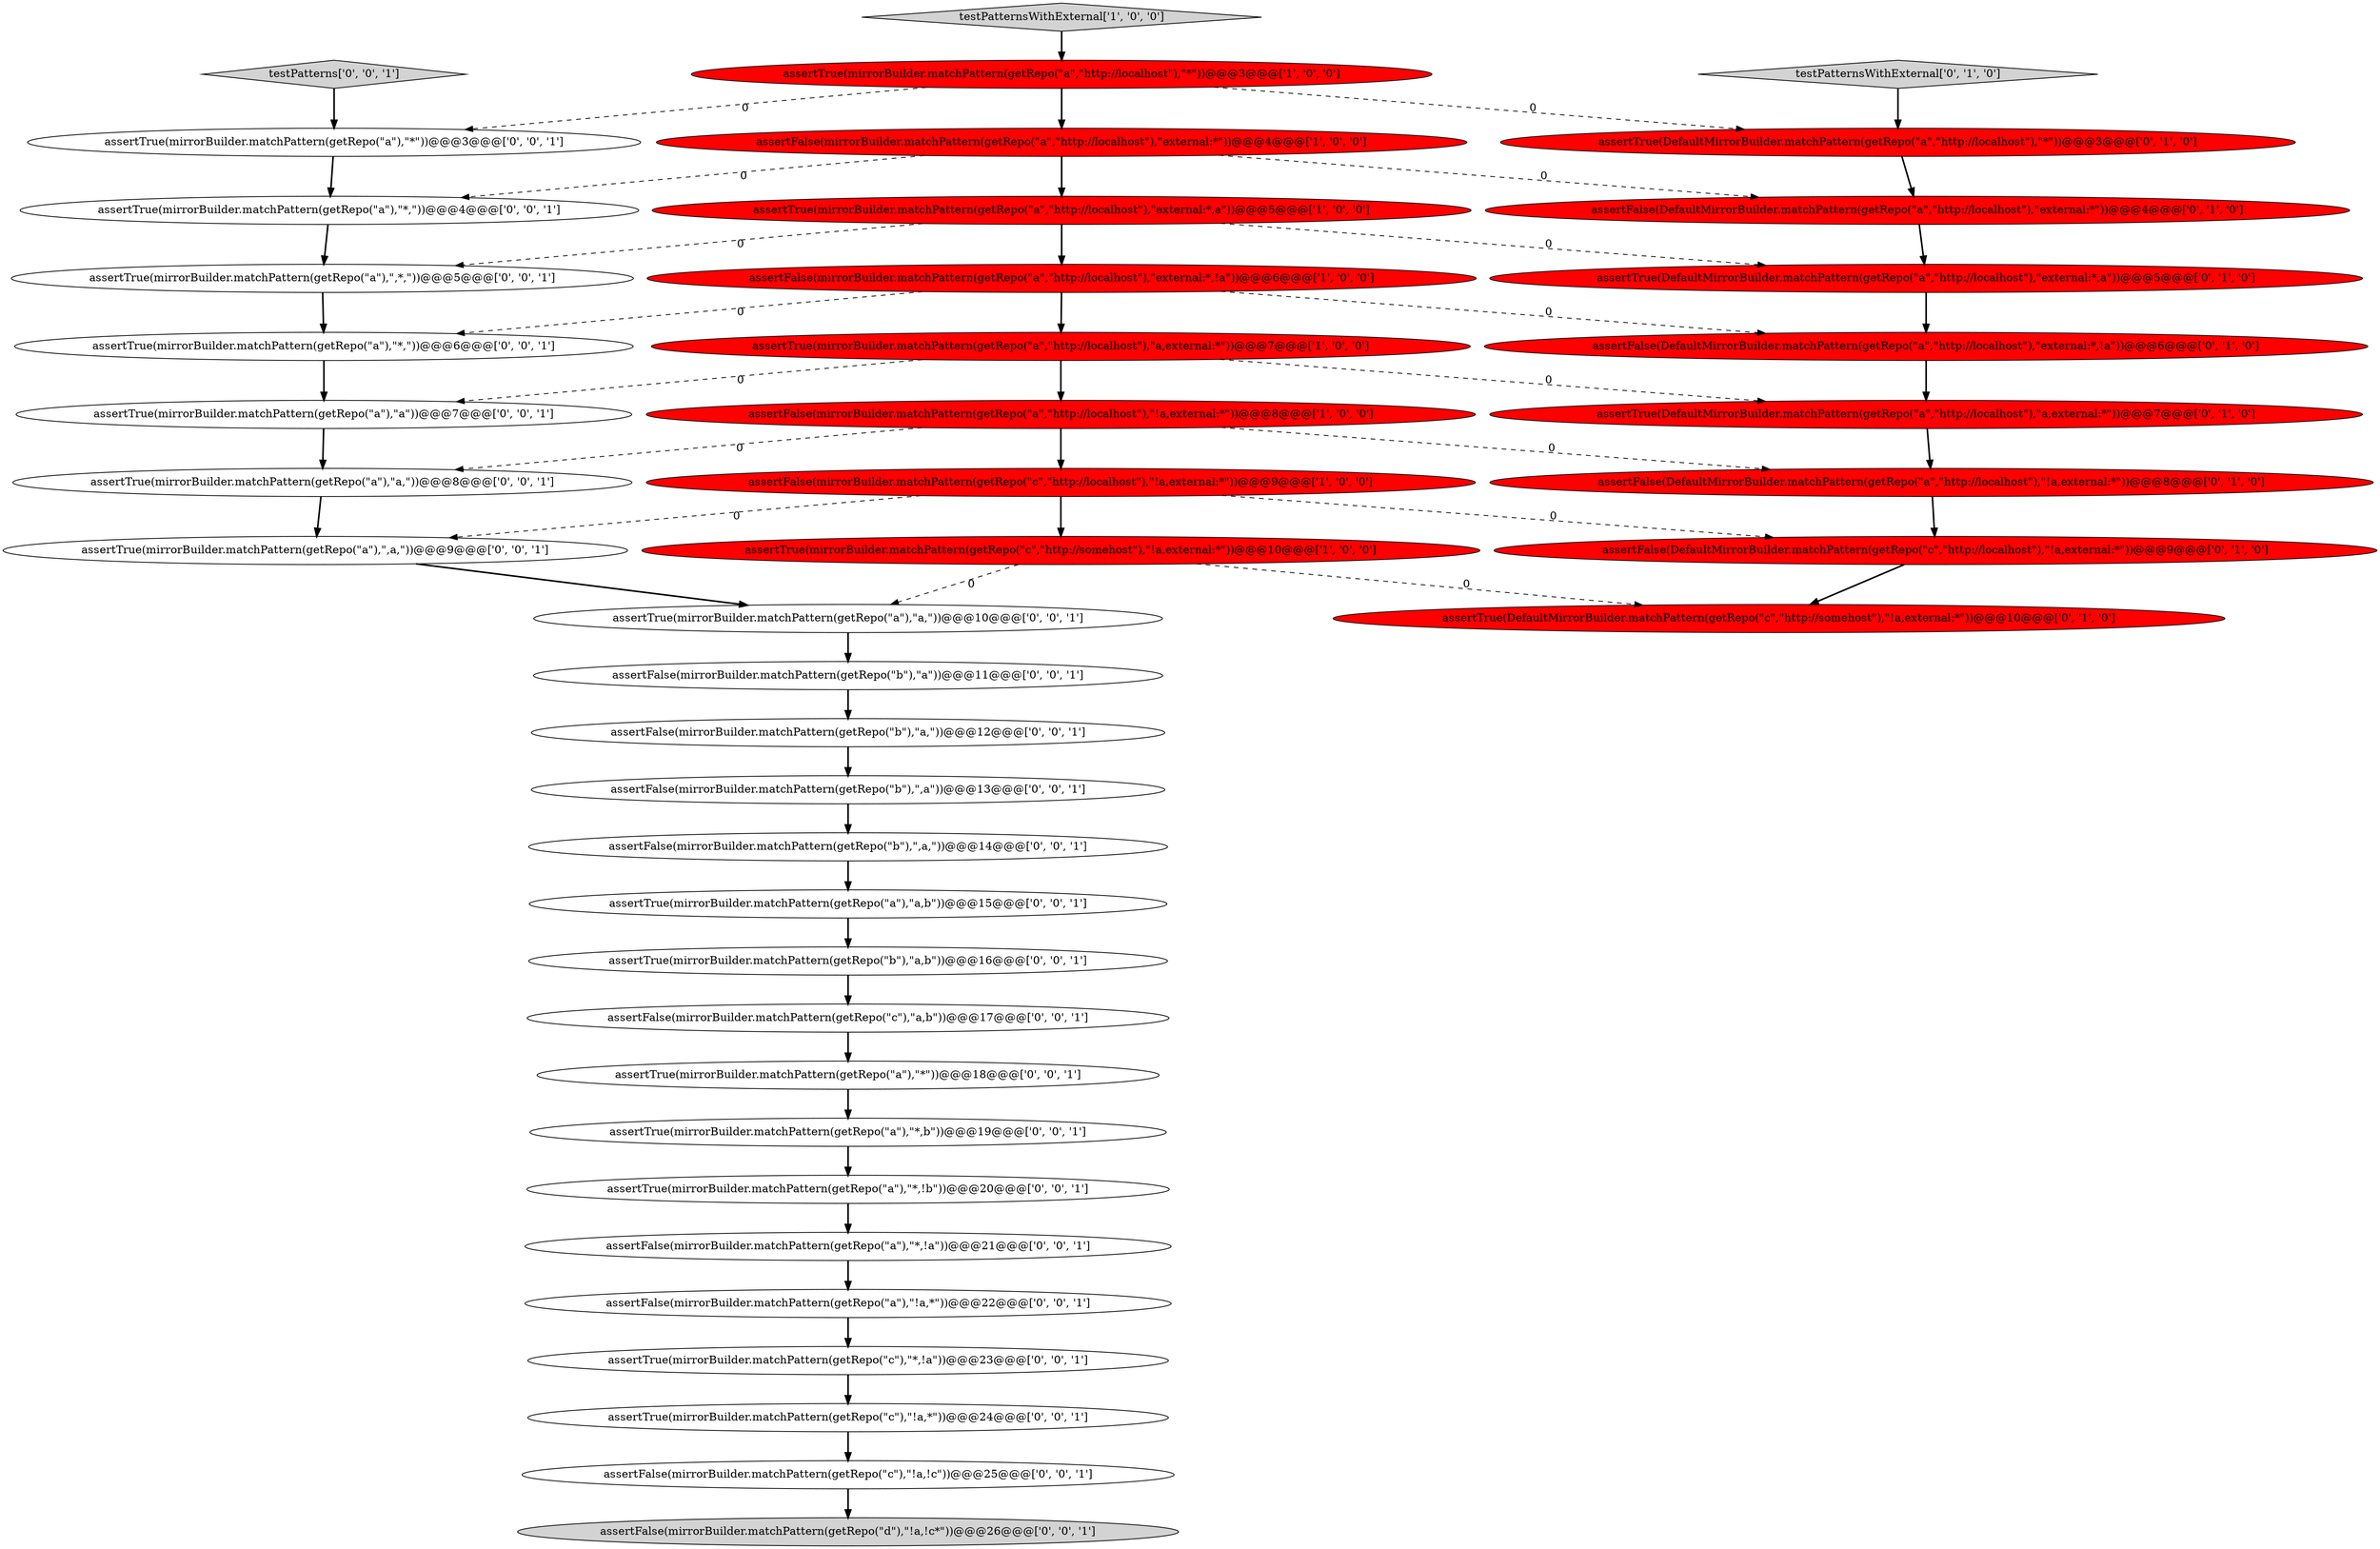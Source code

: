 digraph {
37 [style = filled, label = "assertFalse(mirrorBuilder.matchPattern(getRepo(\"a\"),\"*,!a\"))@@@21@@@['0', '0', '1']", fillcolor = white, shape = ellipse image = "AAA0AAABBB3BBB"];
22 [style = filled, label = "assertTrue(mirrorBuilder.matchPattern(getRepo(\"c\"),\"!a,*\"))@@@24@@@['0', '0', '1']", fillcolor = white, shape = ellipse image = "AAA0AAABBB3BBB"];
12 [style = filled, label = "assertFalse(DefaultMirrorBuilder.matchPattern(getRepo(\"c\",\"http://localhost\"),\"!a,external:*\"))@@@9@@@['0', '1', '0']", fillcolor = red, shape = ellipse image = "AAA1AAABBB2BBB"];
35 [style = filled, label = "assertTrue(mirrorBuilder.matchPattern(getRepo(\"a\"),\"*,\"))@@@4@@@['0', '0', '1']", fillcolor = white, shape = ellipse image = "AAA0AAABBB3BBB"];
5 [style = filled, label = "assertTrue(mirrorBuilder.matchPattern(getRepo(\"a\",\"http://localhost\"),\"external:*,a\"))@@@5@@@['1', '0', '0']", fillcolor = red, shape = ellipse image = "AAA1AAABBB1BBB"];
13 [style = filled, label = "assertFalse(DefaultMirrorBuilder.matchPattern(getRepo(\"a\",\"http://localhost\"),\"external:*,!a\"))@@@6@@@['0', '1', '0']", fillcolor = red, shape = ellipse image = "AAA1AAABBB2BBB"];
15 [style = filled, label = "assertTrue(DefaultMirrorBuilder.matchPattern(getRepo(\"a\",\"http://localhost\"),\"external:*,a\"))@@@5@@@['0', '1', '0']", fillcolor = red, shape = ellipse image = "AAA1AAABBB2BBB"];
0 [style = filled, label = "assertTrue(mirrorBuilder.matchPattern(getRepo(\"a\",\"http://localhost\"),\"a,external:*\"))@@@7@@@['1', '0', '0']", fillcolor = red, shape = ellipse image = "AAA1AAABBB1BBB"];
41 [style = filled, label = "assertTrue(mirrorBuilder.matchPattern(getRepo(\"a\"),\"a,\"))@@@8@@@['0', '0', '1']", fillcolor = white, shape = ellipse image = "AAA0AAABBB3BBB"];
40 [style = filled, label = "assertTrue(mirrorBuilder.matchPattern(getRepo(\"a\"),\",*,\"))@@@5@@@['0', '0', '1']", fillcolor = white, shape = ellipse image = "AAA0AAABBB3BBB"];
23 [style = filled, label = "assertTrue(mirrorBuilder.matchPattern(getRepo(\"a\"),\"a,\"))@@@10@@@['0', '0', '1']", fillcolor = white, shape = ellipse image = "AAA0AAABBB3BBB"];
25 [style = filled, label = "assertFalse(mirrorBuilder.matchPattern(getRepo(\"c\"),\"!a,!c\"))@@@25@@@['0', '0', '1']", fillcolor = white, shape = ellipse image = "AAA0AAABBB3BBB"];
30 [style = filled, label = "assertFalse(mirrorBuilder.matchPattern(getRepo(\"b\"),\",a,\"))@@@14@@@['0', '0', '1']", fillcolor = white, shape = ellipse image = "AAA0AAABBB3BBB"];
4 [style = filled, label = "assertFalse(mirrorBuilder.matchPattern(getRepo(\"c\",\"http://localhost\"),\"!a,external:*\"))@@@9@@@['1', '0', '0']", fillcolor = red, shape = ellipse image = "AAA1AAABBB1BBB"];
7 [style = filled, label = "assertTrue(mirrorBuilder.matchPattern(getRepo(\"a\",\"http://localhost\"),\"*\"))@@@3@@@['1', '0', '0']", fillcolor = red, shape = ellipse image = "AAA1AAABBB1BBB"];
2 [style = filled, label = "assertTrue(mirrorBuilder.matchPattern(getRepo(\"c\",\"http://somehost\"),\"!a,external:*\"))@@@10@@@['1', '0', '0']", fillcolor = red, shape = ellipse image = "AAA1AAABBB1BBB"];
14 [style = filled, label = "assertFalse(DefaultMirrorBuilder.matchPattern(getRepo(\"a\",\"http://localhost\"),\"!a,external:*\"))@@@8@@@['0', '1', '0']", fillcolor = red, shape = ellipse image = "AAA1AAABBB2BBB"];
21 [style = filled, label = "assertFalse(mirrorBuilder.matchPattern(getRepo(\"b\"),\"a,\"))@@@12@@@['0', '0', '1']", fillcolor = white, shape = ellipse image = "AAA0AAABBB3BBB"];
19 [style = filled, label = "assertTrue(mirrorBuilder.matchPattern(getRepo(\"a\"),\"a\"))@@@7@@@['0', '0', '1']", fillcolor = white, shape = ellipse image = "AAA0AAABBB3BBB"];
10 [style = filled, label = "assertTrue(DefaultMirrorBuilder.matchPattern(getRepo(\"a\",\"http://localhost\"),\"*\"))@@@3@@@['0', '1', '0']", fillcolor = red, shape = ellipse image = "AAA1AAABBB2BBB"];
39 [style = filled, label = "assertFalse(mirrorBuilder.matchPattern(getRepo(\"b\"),\"a\"))@@@11@@@['0', '0', '1']", fillcolor = white, shape = ellipse image = "AAA0AAABBB3BBB"];
1 [style = filled, label = "assertFalse(mirrorBuilder.matchPattern(getRepo(\"a\",\"http://localhost\"),\"!a,external:*\"))@@@8@@@['1', '0', '0']", fillcolor = red, shape = ellipse image = "AAA1AAABBB1BBB"];
11 [style = filled, label = "assertFalse(DefaultMirrorBuilder.matchPattern(getRepo(\"a\",\"http://localhost\"),\"external:*\"))@@@4@@@['0', '1', '0']", fillcolor = red, shape = ellipse image = "AAA1AAABBB2BBB"];
17 [style = filled, label = "testPatternsWithExternal['0', '1', '0']", fillcolor = lightgray, shape = diamond image = "AAA0AAABBB2BBB"];
28 [style = filled, label = "assertFalse(mirrorBuilder.matchPattern(getRepo(\"a\"),\"!a,*\"))@@@22@@@['0', '0', '1']", fillcolor = white, shape = ellipse image = "AAA0AAABBB3BBB"];
18 [style = filled, label = "testPatterns['0', '0', '1']", fillcolor = lightgray, shape = diamond image = "AAA0AAABBB3BBB"];
16 [style = filled, label = "assertTrue(DefaultMirrorBuilder.matchPattern(getRepo(\"a\",\"http://localhost\"),\"a,external:*\"))@@@7@@@['0', '1', '0']", fillcolor = red, shape = ellipse image = "AAA1AAABBB2BBB"];
6 [style = filled, label = "assertFalse(mirrorBuilder.matchPattern(getRepo(\"a\",\"http://localhost\"),\"external:*,!a\"))@@@6@@@['1', '0', '0']", fillcolor = red, shape = ellipse image = "AAA1AAABBB1BBB"];
33 [style = filled, label = "assertTrue(mirrorBuilder.matchPattern(getRepo(\"a\"),\"a,b\"))@@@15@@@['0', '0', '1']", fillcolor = white, shape = ellipse image = "AAA0AAABBB3BBB"];
8 [style = filled, label = "assertFalse(mirrorBuilder.matchPattern(getRepo(\"a\",\"http://localhost\"),\"external:*\"))@@@4@@@['1', '0', '0']", fillcolor = red, shape = ellipse image = "AAA1AAABBB1BBB"];
31 [style = filled, label = "assertTrue(mirrorBuilder.matchPattern(getRepo(\"a\"),\",a,\"))@@@9@@@['0', '0', '1']", fillcolor = white, shape = ellipse image = "AAA0AAABBB3BBB"];
29 [style = filled, label = "assertFalse(mirrorBuilder.matchPattern(getRepo(\"d\"),\"!a,!c*\"))@@@26@@@['0', '0', '1']", fillcolor = lightgray, shape = ellipse image = "AAA0AAABBB3BBB"];
38 [style = filled, label = "assertFalse(mirrorBuilder.matchPattern(getRepo(\"b\"),\",a\"))@@@13@@@['0', '0', '1']", fillcolor = white, shape = ellipse image = "AAA0AAABBB3BBB"];
42 [style = filled, label = "assertTrue(mirrorBuilder.matchPattern(getRepo(\"c\"),\"*,!a\"))@@@23@@@['0', '0', '1']", fillcolor = white, shape = ellipse image = "AAA0AAABBB3BBB"];
27 [style = filled, label = "assertTrue(mirrorBuilder.matchPattern(getRepo(\"a\"),\"*,\"))@@@6@@@['0', '0', '1']", fillcolor = white, shape = ellipse image = "AAA0AAABBB3BBB"];
24 [style = filled, label = "assertTrue(mirrorBuilder.matchPattern(getRepo(\"a\"),\"*,b\"))@@@19@@@['0', '0', '1']", fillcolor = white, shape = ellipse image = "AAA0AAABBB3BBB"];
26 [style = filled, label = "assertTrue(mirrorBuilder.matchPattern(getRepo(\"a\"),\"*\"))@@@3@@@['0', '0', '1']", fillcolor = white, shape = ellipse image = "AAA0AAABBB3BBB"];
32 [style = filled, label = "assertFalse(mirrorBuilder.matchPattern(getRepo(\"c\"),\"a,b\"))@@@17@@@['0', '0', '1']", fillcolor = white, shape = ellipse image = "AAA0AAABBB3BBB"];
36 [style = filled, label = "assertTrue(mirrorBuilder.matchPattern(getRepo(\"a\"),\"*,!b\"))@@@20@@@['0', '0', '1']", fillcolor = white, shape = ellipse image = "AAA0AAABBB3BBB"];
20 [style = filled, label = "assertTrue(mirrorBuilder.matchPattern(getRepo(\"b\"),\"a,b\"))@@@16@@@['0', '0', '1']", fillcolor = white, shape = ellipse image = "AAA0AAABBB3BBB"];
9 [style = filled, label = "assertTrue(DefaultMirrorBuilder.matchPattern(getRepo(\"c\",\"http://somehost\"),\"!a,external:*\"))@@@10@@@['0', '1', '0']", fillcolor = red, shape = ellipse image = "AAA1AAABBB2BBB"];
34 [style = filled, label = "assertTrue(mirrorBuilder.matchPattern(getRepo(\"a\"),\"*\"))@@@18@@@['0', '0', '1']", fillcolor = white, shape = ellipse image = "AAA0AAABBB3BBB"];
3 [style = filled, label = "testPatternsWithExternal['1', '0', '0']", fillcolor = lightgray, shape = diamond image = "AAA0AAABBB1BBB"];
2->23 [style = dashed, label="0"];
17->10 [style = bold, label=""];
22->25 [style = bold, label=""];
1->4 [style = bold, label=""];
15->13 [style = bold, label=""];
31->23 [style = bold, label=""];
37->28 [style = bold, label=""];
33->20 [style = bold, label=""];
30->33 [style = bold, label=""];
1->14 [style = dashed, label="0"];
0->19 [style = dashed, label="0"];
18->26 [style = bold, label=""];
0->16 [style = dashed, label="0"];
8->35 [style = dashed, label="0"];
4->31 [style = dashed, label="0"];
20->32 [style = bold, label=""];
5->40 [style = dashed, label="0"];
6->0 [style = bold, label=""];
4->2 [style = bold, label=""];
32->34 [style = bold, label=""];
25->29 [style = bold, label=""];
1->41 [style = dashed, label="0"];
7->8 [style = bold, label=""];
12->9 [style = bold, label=""];
13->16 [style = bold, label=""];
11->15 [style = bold, label=""];
4->12 [style = dashed, label="0"];
21->38 [style = bold, label=""];
35->40 [style = bold, label=""];
39->21 [style = bold, label=""];
24->36 [style = bold, label=""];
38->30 [style = bold, label=""];
34->24 [style = bold, label=""];
6->13 [style = dashed, label="0"];
5->6 [style = bold, label=""];
8->5 [style = bold, label=""];
3->7 [style = bold, label=""];
19->41 [style = bold, label=""];
2->9 [style = dashed, label="0"];
6->27 [style = dashed, label="0"];
40->27 [style = bold, label=""];
0->1 [style = bold, label=""];
14->12 [style = bold, label=""];
26->35 [style = bold, label=""];
23->39 [style = bold, label=""];
16->14 [style = bold, label=""];
7->10 [style = dashed, label="0"];
41->31 [style = bold, label=""];
27->19 [style = bold, label=""];
36->37 [style = bold, label=""];
28->42 [style = bold, label=""];
42->22 [style = bold, label=""];
8->11 [style = dashed, label="0"];
7->26 [style = dashed, label="0"];
5->15 [style = dashed, label="0"];
10->11 [style = bold, label=""];
}
